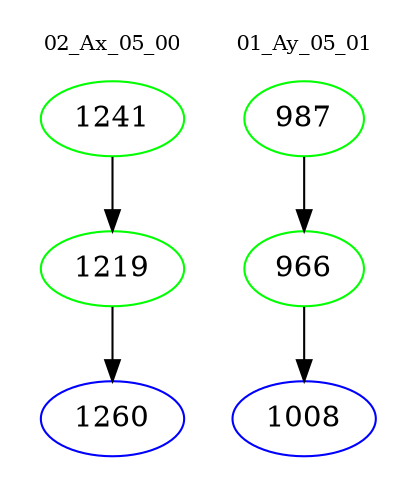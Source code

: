 digraph{
subgraph cluster_0 {
color = white
label = "02_Ax_05_00";
fontsize=10;
T0_1241 [label="1241", color="green"]
T0_1241 -> T0_1219 [color="black"]
T0_1219 [label="1219", color="green"]
T0_1219 -> T0_1260 [color="black"]
T0_1260 [label="1260", color="blue"]
}
subgraph cluster_1 {
color = white
label = "01_Ay_05_01";
fontsize=10;
T1_987 [label="987", color="green"]
T1_987 -> T1_966 [color="black"]
T1_966 [label="966", color="green"]
T1_966 -> T1_1008 [color="black"]
T1_1008 [label="1008", color="blue"]
}
}
